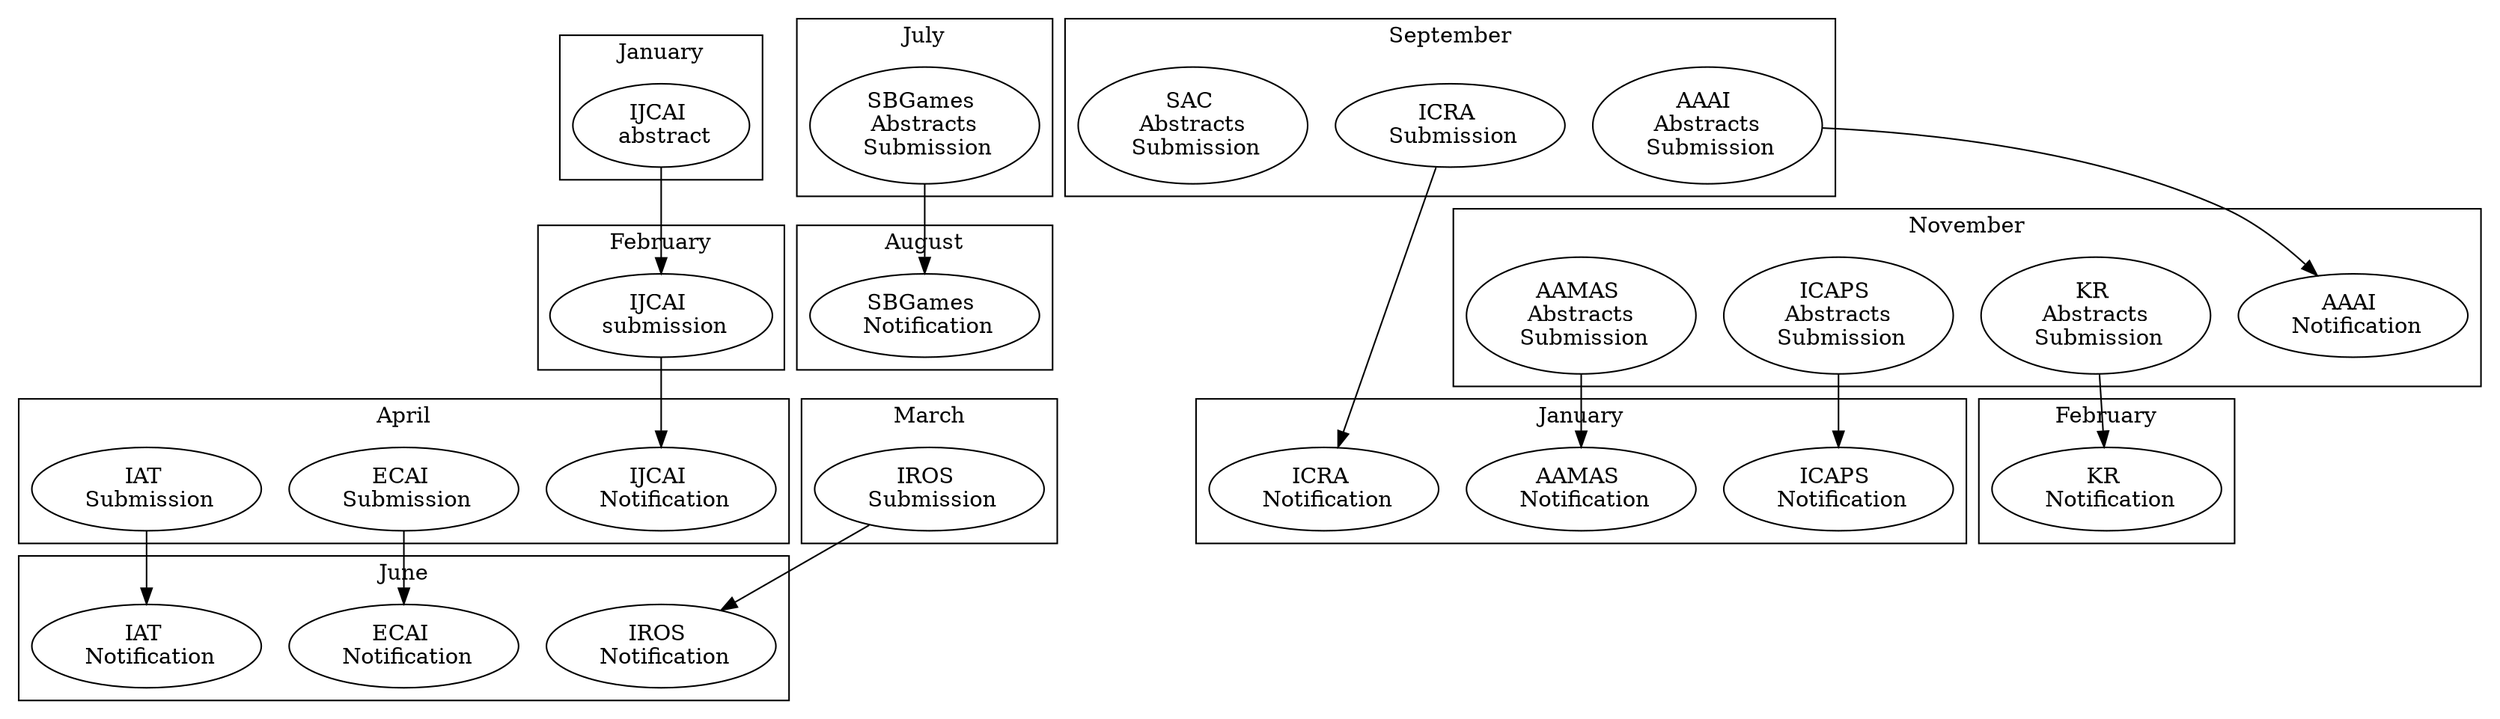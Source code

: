 digraph g{
	rankdir=TD;
	
	subgraph cluster_jan {
/*			style=filled;*/
/*			color=lightgrey;*/
/*			node [style=filled,color=white];*/
			ijcaiA[label="IJCAI \n abstract"];
			label = "January";
	}
	
	subgraph cluster_feb {
/*			style=filled;*/
/*			color=lightgrey;*/
/*			node [style=filled,color=white];*/
			ijcaiS[label="IJCAI \n submission"];
			label = "February";
	}
	
	subgraph cluster_mar {
/*			style=filled;*/
/*			color=lightgrey;*/
/*			node [style=filled,color=white];*/
			irosS[label="IROS \n Submission"];
			label = "March";
	}
	
	subgraph cluster_apr {
/*			style=filled;*/
/*			color=lightgrey;*/
/*			node [style=filled,color=white];*/
			ijcaiN[label="IJCAI \n Notification"];
			ecaiS[label="ECAI \n Submission"];
			iatS[label="IAT \n Submission"];
			label = "April";
	}
	
	subgraph cluster_may {
/*			style=filled;*/
/*			color=lightgrey;*/
/*			node [style=filled,color=white];*/
			label = "May";
	}
	
	subgraph cluster_jun {
/*			style=filled;*/
/*			color=lightgrey;*/
/*			node [style=filled,color=white];*/
			irosN[label="IROS \n Notification"];
			ecaiN[label="ECAI \n Notification"];
			iatN[label="IAT \n Notification"];
			label = "June";
	}
	
	subgraph cluster_jul {
/*			style=filled;*/
/*			color=lightgrey;*/
/*			node [style=filled,color=white];*/
			sbgamesS[label="SBGames \n Abstracts \n Submission"];
			label = "July";
	}
	
	subgraph cluster_aug {
/*			style=filled;*/
/*			color=lightgrey;*/
/*			node [style=filled,color=white];*/
			sbgamesN[label="SBGames \n Notification"];
			label = "August";
	}
	
	subgraph cluster_sep {
/*			style=filled;*/
/*			color=lightgrey;*/
/*			node [style=filled,color=white];*/
			icraS[label="ICRA \n Submission"];
			aaaiS[label="AAAI \n Abstracts \n Submission"];
			sacS[label="SAC \n Abstracts \n Submission"];
			label = "September";
	}
	
	subgraph cluster_oct {
/*			style=filled;*/
/*			color=lightgrey;*/
/*			node [style=filled,color=white];*/
			label = "October";
	}
	
	subgraph cluster_nov {
/*			style=filled;*/
/*			color=lightgrey;*/
/*			node [style=filled,color=white];*/
			aaaiN[label="AAAI \n Notification"];
			krS[label="KR \n Abstracts \n Submission"];
			icapsS[label="ICAPS \n Abstracts \n Submission"];
			aamasS[label="AAMAS \n Abstracts \n Submission"];
			label = "November";
	}

	subgraph cluster_dec {
/*			style=filled;*/
/*			color=lightgrey;*/
/*			node [style=filled,color=white];*/
			label = "December";
	}
	
	subgraph cluster_jan2 {
/*			style=filled;*/
/*			color=lightgrey;*/
/*			node [style=filled,color=white];*/
			icapsN[label="ICAPS \n Notification"];
			icraN[label="ICRA \n Notification"];
			aamasN[label="AAMAS \n Notification"];
			label = "January";
	}
	
	subgraph cluster_feb2 {
/*			style=filled;*/
/*			color=lightgrey;*/
/*			node [style=filled,color=white];*/
			krN[label="KR \n Notification"]
	
			label = "February";
	}
	
	ijcaiA -> ijcaiS -> ijcaiN;
	krS -> krN;
	icapsS -> icapsN;
	icraS -> icraN;
	aaaiS -> aaaiN;
	sbgamesS -> sbgamesN;
	irosS -> irosN;
	aamasS -> aamasN;
	ecaiS -> ecaiN;
	iatS -> iatN;

}